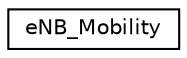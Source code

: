 digraph "Graphical Class Hierarchy"
{
 // LATEX_PDF_SIZE
  edge [fontname="Helvetica",fontsize="10",labelfontname="Helvetica",labelfontsize="10"];
  node [fontname="Helvetica",fontsize="10",shape=record];
  rankdir="LR";
  Node0 [label="eNB_Mobility",height=0.2,width=0.4,color="black", fillcolor="white", style="filled",URL="$structeNB__Mobility.html",tooltip=" "];
}
